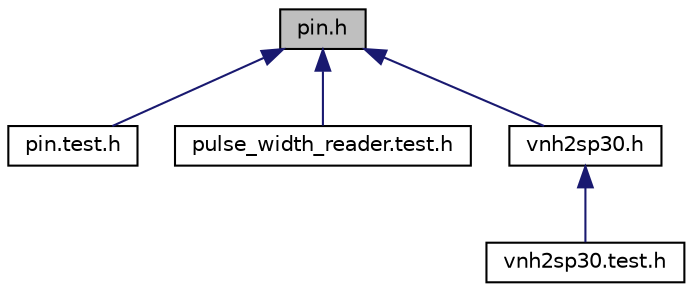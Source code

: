 digraph "pin.h"
{
  edge [fontname="Helvetica",fontsize="10",labelfontname="Helvetica",labelfontsize="10"];
  node [fontname="Helvetica",fontsize="10",shape=record];
  Node1 [label="pin.h",height=0.2,width=0.4,color="black", fillcolor="grey75", style="filled" fontcolor="black"];
  Node1 -> Node2 [dir="back",color="midnightblue",fontsize="10",style="solid",fontname="Helvetica"];
  Node2 [label="pin.test.h",height=0.2,width=0.4,color="black", fillcolor="white", style="filled",URL="$pin_8test_8h.html"];
  Node1 -> Node3 [dir="back",color="midnightblue",fontsize="10",style="solid",fontname="Helvetica"];
  Node3 [label="pulse_width_reader.test.h",height=0.2,width=0.4,color="black", fillcolor="white", style="filled",URL="$pulse__width__reader_8test_8h.html"];
  Node1 -> Node4 [dir="back",color="midnightblue",fontsize="10",style="solid",fontname="Helvetica"];
  Node4 [label="vnh2sp30.h",height=0.2,width=0.4,color="black", fillcolor="white", style="filled",URL="$vnh2sp30_8h.html"];
  Node4 -> Node5 [dir="back",color="midnightblue",fontsize="10",style="solid",fontname="Helvetica"];
  Node5 [label="vnh2sp30.test.h",height=0.2,width=0.4,color="black", fillcolor="white", style="filled",URL="$vnh2sp30_8test_8h.html"];
}
